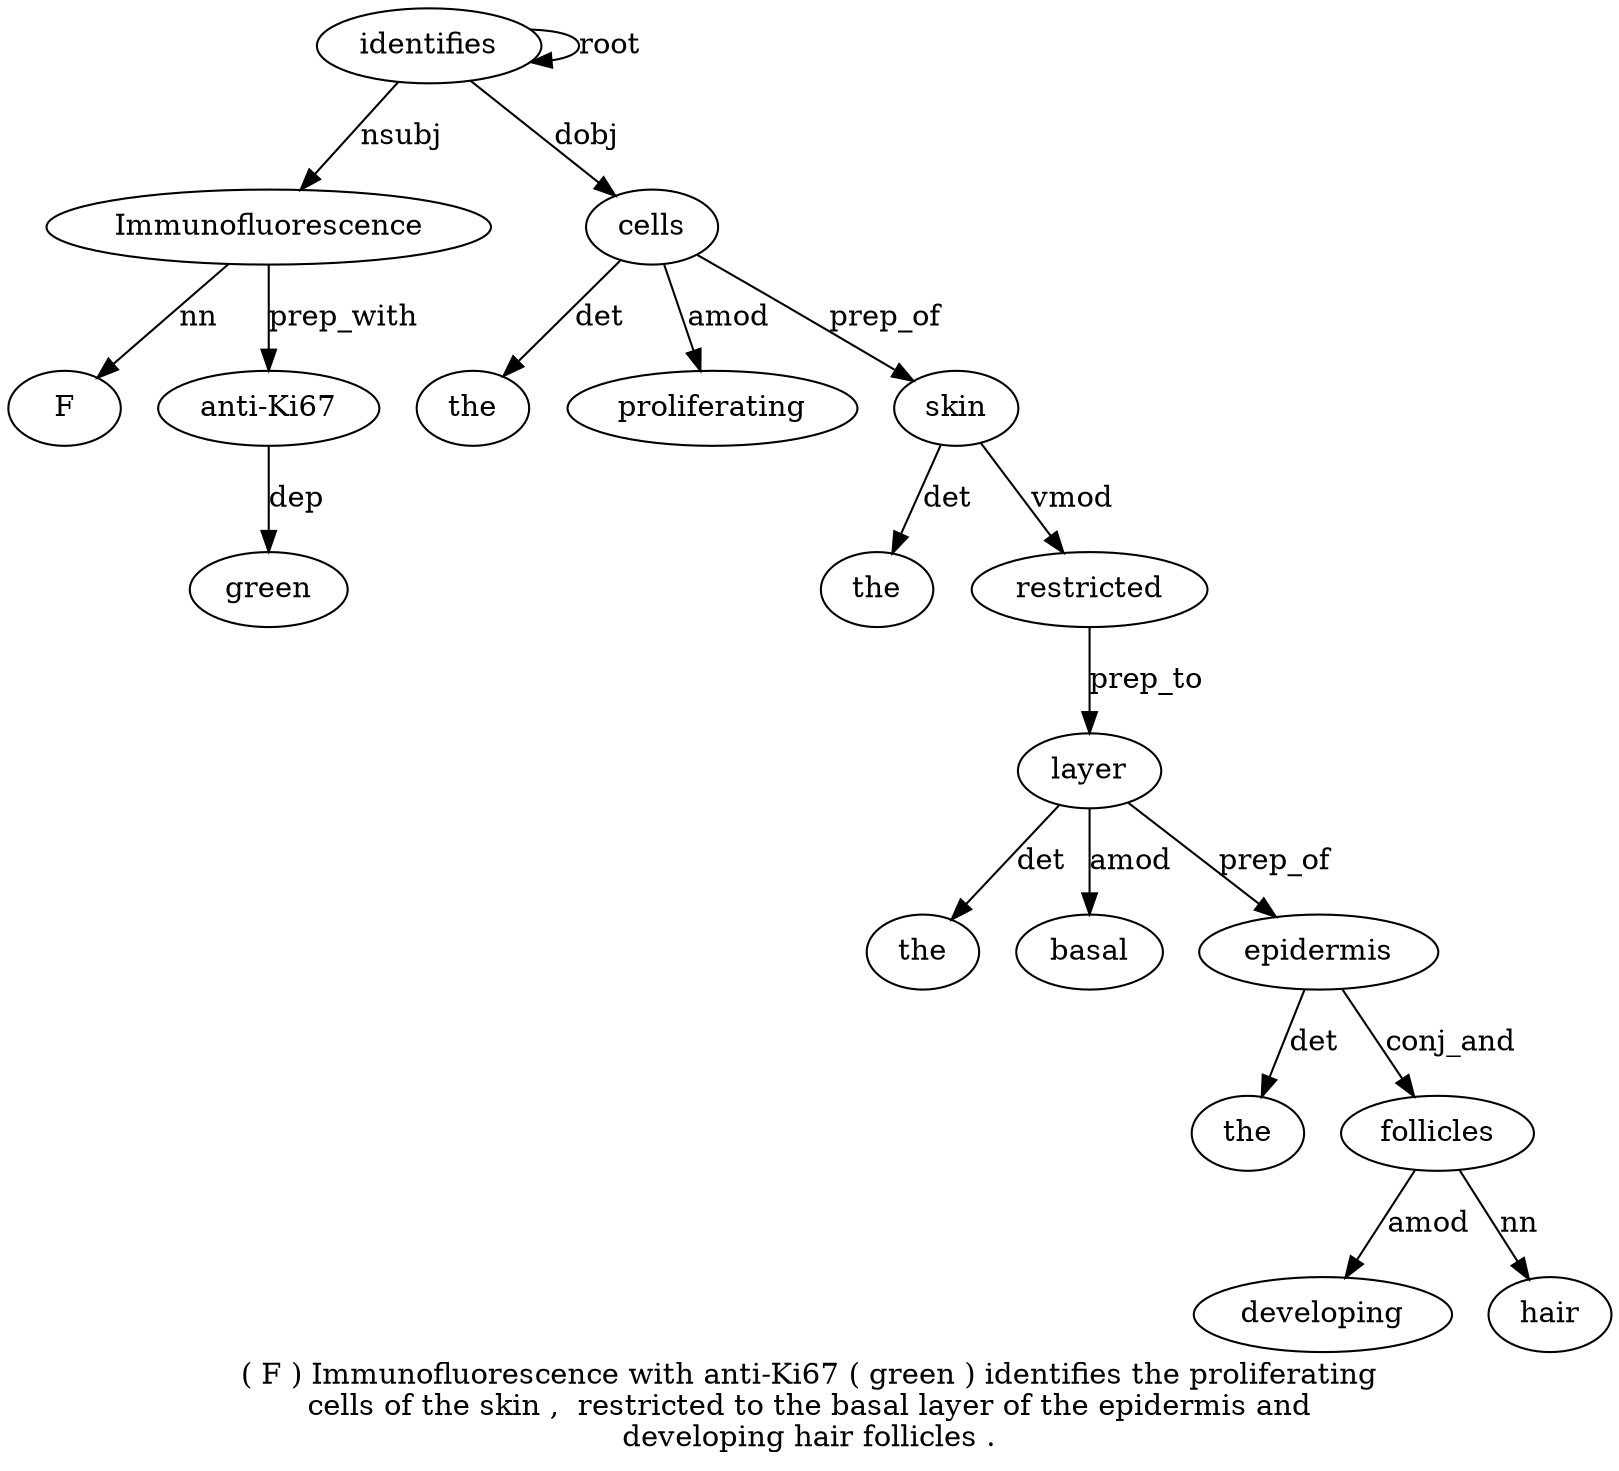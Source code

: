 digraph "( F ) Immunofluorescence with anti-Ki67 ( green ) identifies the proliferating cells of the skin ,  restricted to the basal layer of the epidermis and developing hair follicles ." {
label="( F ) Immunofluorescence with anti-Ki67 ( green ) identifies the proliferating
cells of the skin ,  restricted to the basal layer of the epidermis and
developing hair follicles .";
Immunofluorescence4 [style=filled, fillcolor=white, label=Immunofluorescence];
F2 [style=filled, fillcolor=white, label=F];
Immunofluorescence4 -> F2  [label=nn];
identifies10 [style=filled, fillcolor=white, label=identifies];
identifies10 -> Immunofluorescence4  [label=nsubj];
"anti-Ki67" [style=filled, fillcolor=white, label="anti-Ki67"];
Immunofluorescence4 -> "anti-Ki67"  [label=prep_with];
green8 [style=filled, fillcolor=white, label=green];
"anti-Ki67" -> green8  [label=dep];
identifies10 -> identifies10  [label=root];
cells13 [style=filled, fillcolor=white, label=cells];
the11 [style=filled, fillcolor=white, label=the];
cells13 -> the11  [label=det];
proliferating12 [style=filled, fillcolor=white, label=proliferating];
cells13 -> proliferating12  [label=amod];
identifies10 -> cells13  [label=dobj];
skin16 [style=filled, fillcolor=white, label=skin];
the15 [style=filled, fillcolor=white, label=the];
skin16 -> the15  [label=det];
cells13 -> skin16  [label=prep_of];
restricted18 [style=filled, fillcolor=white, label=restricted];
skin16 -> restricted18  [label=vmod];
layer22 [style=filled, fillcolor=white, label=layer];
the20 [style=filled, fillcolor=white, label=the];
layer22 -> the20  [label=det];
basal21 [style=filled, fillcolor=white, label=basal];
layer22 -> basal21  [label=amod];
restricted18 -> layer22  [label=prep_to];
epidermis25 [style=filled, fillcolor=white, label=epidermis];
the24 [style=filled, fillcolor=white, label=the];
epidermis25 -> the24  [label=det];
layer22 -> epidermis25  [label=prep_of];
follicles29 [style=filled, fillcolor=white, label=follicles];
developing27 [style=filled, fillcolor=white, label=developing];
follicles29 -> developing27  [label=amod];
hair28 [style=filled, fillcolor=white, label=hair];
follicles29 -> hair28  [label=nn];
epidermis25 -> follicles29  [label=conj_and];
}
